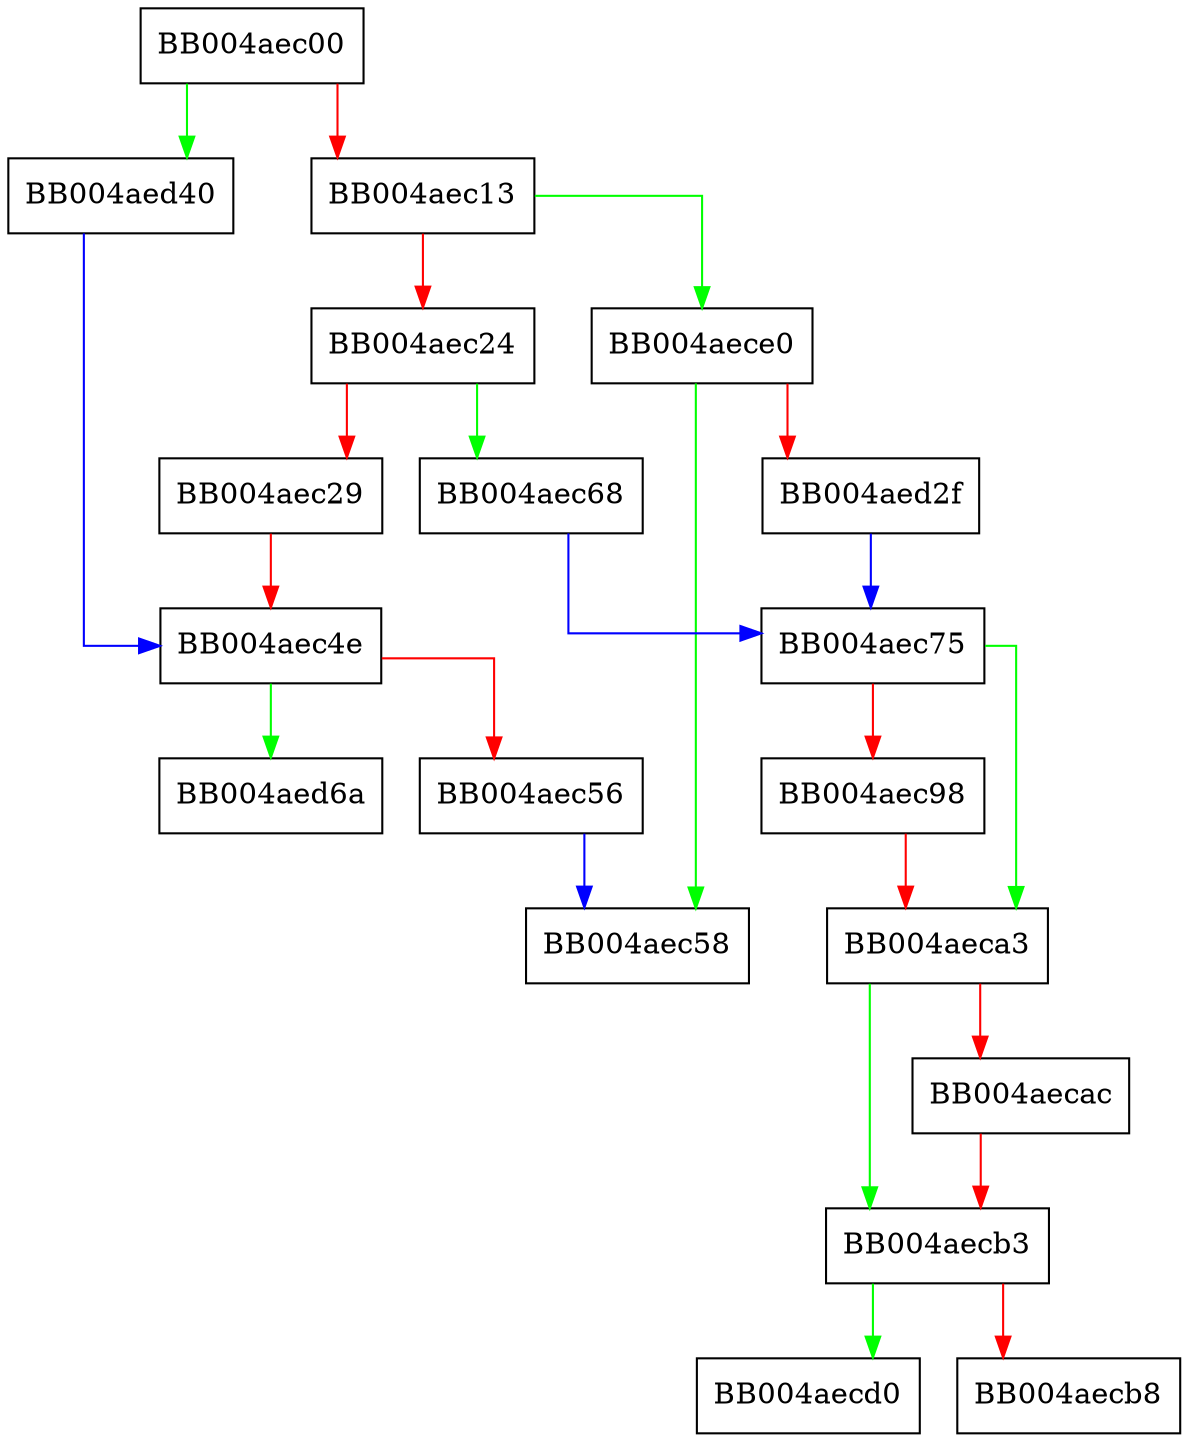digraph ossl_quic_clear_options {
  node [shape="box"];
  graph [splines=ortho];
  BB004aec00 -> BB004aed40 [color="green"];
  BB004aec00 -> BB004aec13 [color="red"];
  BB004aec13 -> BB004aece0 [color="green"];
  BB004aec13 -> BB004aec24 [color="red"];
  BB004aec24 -> BB004aec68 [color="green"];
  BB004aec24 -> BB004aec29 [color="red"];
  BB004aec29 -> BB004aec4e [color="red"];
  BB004aec4e -> BB004aed6a [color="green"];
  BB004aec4e -> BB004aec56 [color="red"];
  BB004aec56 -> BB004aec58 [color="blue"];
  BB004aec68 -> BB004aec75 [color="blue"];
  BB004aec75 -> BB004aeca3 [color="green"];
  BB004aec75 -> BB004aec98 [color="red"];
  BB004aec98 -> BB004aeca3 [color="red"];
  BB004aeca3 -> BB004aecb3 [color="green"];
  BB004aeca3 -> BB004aecac [color="red"];
  BB004aecac -> BB004aecb3 [color="red"];
  BB004aecb3 -> BB004aecd0 [color="green"];
  BB004aecb3 -> BB004aecb8 [color="red"];
  BB004aece0 -> BB004aec58 [color="green"];
  BB004aece0 -> BB004aed2f [color="red"];
  BB004aed2f -> BB004aec75 [color="blue"];
  BB004aed40 -> BB004aec4e [color="blue"];
}